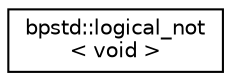 digraph "Graphical Class Hierarchy"
{
 // LATEX_PDF_SIZE
  edge [fontname="Helvetica",fontsize="10",labelfontname="Helvetica",labelfontsize="10"];
  node [fontname="Helvetica",fontsize="10",shape=record];
  rankdir="LR";
  Node0 [label="bpstd::logical_not\l\< void \>",height=0.2,width=0.4,color="black", fillcolor="white", style="filled",URL="$df/d55/structbpstd_1_1logical__not_3_01void_01_4.html",tooltip=" "];
}
